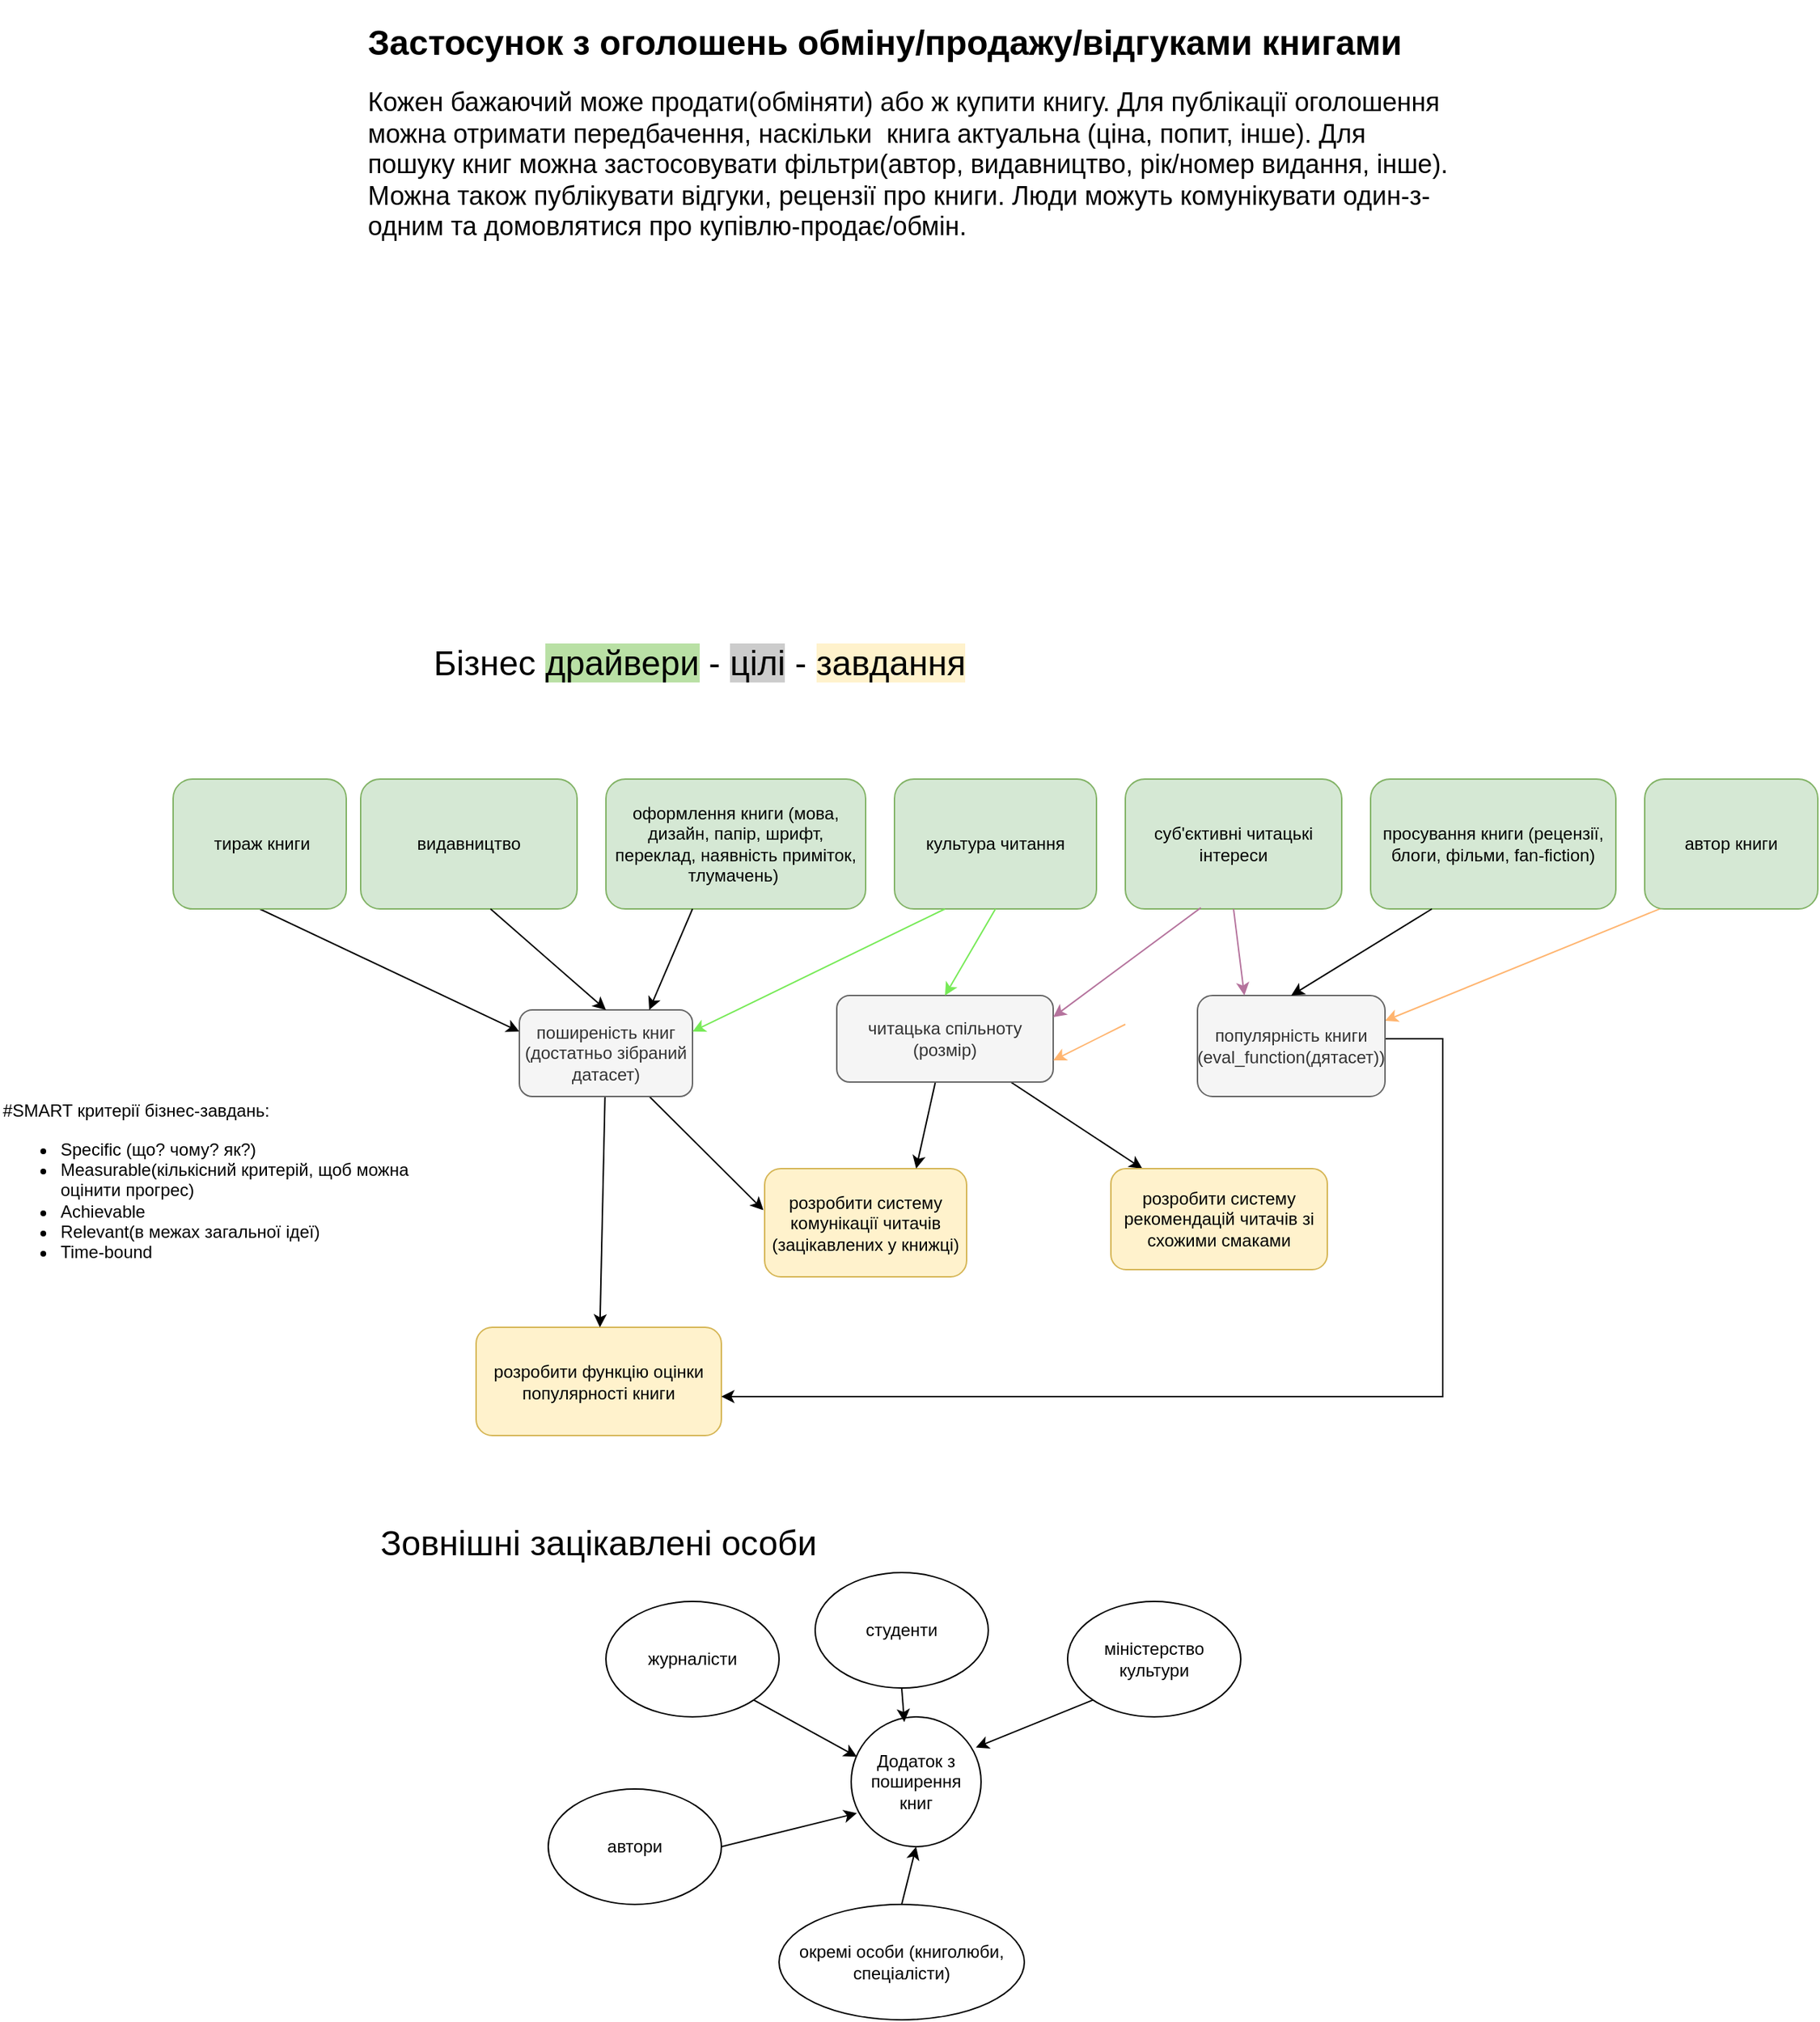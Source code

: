 <mxfile version="21.7.4" type="github">
  <diagram name="Page-1" id="qTLsOYl_WOaa5vXqDPGa">
    <mxGraphModel dx="1900" dy="542" grid="1" gridSize="10" guides="1" tooltips="1" connect="1" arrows="1" fold="1" page="1" pageScale="1" pageWidth="850" pageHeight="1100" math="0" shadow="0">
      <root>
        <mxCell id="0" />
        <mxCell id="1" parent="0" />
        <mxCell id="KkIZ0aHoOunqVcFj1HI7-1" value="&lt;h1&gt;Застосунок з оголошень обміну/продажу/відгуками книгами&lt;/h1&gt;&lt;p&gt;&lt;font style=&quot;font-size: 18px;&quot;&gt;Кожен бажаючий може продати(обміняти) або ж купити книгу. Для публікації оголошення можна отримати передбачення, наскільки&amp;nbsp; книга актуальна (ціна, попит, інше). Для пошуку книг можна застосовувати фільтри(автор, видавництво, рік/номер видання, інше). Можна також публікувати відгуки, рецензії про книги. Люди можуть комунікувати один-з-одним та домовлятися про купівлю-продає/обмін.&lt;/font&gt;&lt;/p&gt;" style="text;html=1;strokeColor=none;fillColor=none;spacing=5;spacingTop=-20;whiteSpace=wrap;overflow=hidden;rounded=0;" parent="1" vertex="1">
          <mxGeometry x="20" y="30" width="760" height="180" as="geometry" />
        </mxCell>
        <mxCell id="KkIZ0aHoOunqVcFj1HI7-14" value="#SMART критерії бізнес-завдань:&lt;br&gt;&lt;ul&gt;&lt;li&gt;Specific (що? чому? як?)&lt;/li&gt;&lt;li&gt;Measurable(кількісний критерій, щоб можна оцінити прогрес)&lt;/li&gt;&lt;li&gt;Achievable&lt;/li&gt;&lt;li&gt;Relevant(в межах загальної ідеї)&lt;/li&gt;&lt;li&gt;Time-bound&lt;/li&gt;&lt;/ul&gt;" style="text;html=1;strokeColor=none;fillColor=none;align=left;verticalAlign=middle;whiteSpace=wrap;rounded=0;" parent="1" vertex="1">
          <mxGeometry x="-230" y="790" width="310" height="110" as="geometry" />
        </mxCell>
        <mxCell id="EgW0Rb2-eSd5i68cABhf-1" value="видавництво" style="rounded=1;whiteSpace=wrap;html=1;fillColor=#d5e8d4;strokeColor=#82b366;" vertex="1" parent="1">
          <mxGeometry x="20" y="560" width="150" height="90" as="geometry" />
        </mxCell>
        <mxCell id="EgW0Rb2-eSd5i68cABhf-2" value="&amp;nbsp;культура читання&amp;nbsp;" style="rounded=1;whiteSpace=wrap;html=1;fillColor=#d5e8d4;strokeColor=#82b366;" vertex="1" parent="1">
          <mxGeometry x="390" y="560" width="140" height="90" as="geometry" />
        </mxCell>
        <mxCell id="EgW0Rb2-eSd5i68cABhf-3" value="просування книги (рецензії, блоги, фільми, fan-fiction)" style="rounded=1;whiteSpace=wrap;html=1;fillColor=#d5e8d4;strokeColor=#82b366;" vertex="1" parent="1">
          <mxGeometry x="720" y="560" width="170" height="90" as="geometry" />
        </mxCell>
        <mxCell id="EgW0Rb2-eSd5i68cABhf-18" style="rounded=0;orthogonalLoop=1;jettySize=auto;html=1;exitX=0.5;exitY=1;exitDx=0;exitDy=0;entryX=0;entryY=0.25;entryDx=0;entryDy=0;" edge="1" parent="1" source="EgW0Rb2-eSd5i68cABhf-5" target="EgW0Rb2-eSd5i68cABhf-17">
          <mxGeometry relative="1" as="geometry" />
        </mxCell>
        <mxCell id="EgW0Rb2-eSd5i68cABhf-5" value="&amp;nbsp;тираж книги" style="rounded=1;whiteSpace=wrap;html=1;fillColor=#d5e8d4;strokeColor=#82b366;" vertex="1" parent="1">
          <mxGeometry x="-110" y="560" width="120" height="90" as="geometry" />
        </mxCell>
        <mxCell id="EgW0Rb2-eSd5i68cABhf-6" value="розробити функцію оцінки популярності книги" style="rounded=1;whiteSpace=wrap;html=1;fillColor=#fff2cc;strokeColor=#d6b656;" vertex="1" parent="1">
          <mxGeometry x="100" y="940" width="170" height="75" as="geometry" />
        </mxCell>
        <mxCell id="EgW0Rb2-eSd5i68cABhf-7" value="розробити систему комунікації читачів (зацікавлених у книжці)" style="rounded=1;whiteSpace=wrap;html=1;fillColor=#fff2cc;strokeColor=#d6b656;" vertex="1" parent="1">
          <mxGeometry x="300" y="830" width="140" height="75" as="geometry" />
        </mxCell>
        <mxCell id="EgW0Rb2-eSd5i68cABhf-9" value="суб&#39;єктивні читацькі інтереси" style="rounded=1;whiteSpace=wrap;html=1;fillColor=#d5e8d4;strokeColor=#82b366;" vertex="1" parent="1">
          <mxGeometry x="550" y="560" width="150" height="90" as="geometry" />
        </mxCell>
        <mxCell id="EgW0Rb2-eSd5i68cABhf-34" style="rounded=0;orthogonalLoop=1;jettySize=auto;html=1;entryX=1;entryY=0.25;entryDx=0;entryDy=0;exitX=0.103;exitY=0.991;exitDx=0;exitDy=0;exitPerimeter=0;strokeColor=#FFB570;" edge="1" parent="1" source="EgW0Rb2-eSd5i68cABhf-11" target="EgW0Rb2-eSd5i68cABhf-15">
          <mxGeometry relative="1" as="geometry" />
        </mxCell>
        <mxCell id="EgW0Rb2-eSd5i68cABhf-11" value="автор книги" style="rounded=1;whiteSpace=wrap;html=1;fillColor=#d5e8d4;strokeColor=#82b366;" vertex="1" parent="1">
          <mxGeometry x="910" y="560" width="120" height="90" as="geometry" />
        </mxCell>
        <mxCell id="EgW0Rb2-eSd5i68cABhf-12" value="оформлення книги (мова, дизайн, папір, шрифт, переклад, наявність приміток, тлумачень)&amp;nbsp;" style="rounded=1;whiteSpace=wrap;html=1;fillColor=#d5e8d4;strokeColor=#82b366;" vertex="1" parent="1">
          <mxGeometry x="190" y="560" width="180" height="90" as="geometry" />
        </mxCell>
        <mxCell id="EgW0Rb2-eSd5i68cABhf-30" style="rounded=0;orthogonalLoop=1;jettySize=auto;html=1;" edge="1" parent="1" source="EgW0Rb2-eSd5i68cABhf-13" target="EgW0Rb2-eSd5i68cABhf-14">
          <mxGeometry relative="1" as="geometry" />
        </mxCell>
        <mxCell id="EgW0Rb2-eSd5i68cABhf-33" style="rounded=0;orthogonalLoop=1;jettySize=auto;html=1;entryX=0.75;entryY=0;entryDx=0;entryDy=0;" edge="1" parent="1" source="EgW0Rb2-eSd5i68cABhf-13" target="EgW0Rb2-eSd5i68cABhf-7">
          <mxGeometry relative="1" as="geometry" />
        </mxCell>
        <mxCell id="EgW0Rb2-eSd5i68cABhf-13" value="читацька спільноту (розмір)" style="rounded=1;whiteSpace=wrap;html=1;fillColor=#f5f5f5;fontColor=#333333;strokeColor=#666666;" vertex="1" parent="1">
          <mxGeometry x="350" y="710" width="150" height="60" as="geometry" />
        </mxCell>
        <mxCell id="EgW0Rb2-eSd5i68cABhf-14" value="розробити систему рекомендацій читачів зі схожими смаками" style="rounded=1;whiteSpace=wrap;html=1;fillColor=#fff2cc;strokeColor=#d6b656;" vertex="1" parent="1">
          <mxGeometry x="540" y="830" width="150" height="70" as="geometry" />
        </mxCell>
        <mxCell id="EgW0Rb2-eSd5i68cABhf-28" style="rounded=0;orthogonalLoop=1;jettySize=auto;html=1;edgeStyle=orthogonalEdgeStyle;" edge="1" parent="1" source="EgW0Rb2-eSd5i68cABhf-15" target="EgW0Rb2-eSd5i68cABhf-6">
          <mxGeometry relative="1" as="geometry">
            <Array as="points">
              <mxPoint x="770" y="740" />
              <mxPoint x="770" y="988" />
            </Array>
          </mxGeometry>
        </mxCell>
        <mxCell id="EgW0Rb2-eSd5i68cABhf-15" value="популярність книги (eval_function(дятасет))" style="rounded=1;whiteSpace=wrap;html=1;fillColor=#f5f5f5;strokeColor=#666666;fontColor=#333333;" vertex="1" parent="1">
          <mxGeometry x="600" y="710" width="130" height="70" as="geometry" />
        </mxCell>
        <mxCell id="EgW0Rb2-eSd5i68cABhf-27" value="" style="rounded=0;orthogonalLoop=1;jettySize=auto;html=1;" edge="1" parent="1" source="EgW0Rb2-eSd5i68cABhf-17" target="EgW0Rb2-eSd5i68cABhf-6">
          <mxGeometry relative="1" as="geometry" />
        </mxCell>
        <mxCell id="EgW0Rb2-eSd5i68cABhf-32" style="rounded=0;orthogonalLoop=1;jettySize=auto;html=1;entryX=-0.006;entryY=0.384;entryDx=0;entryDy=0;entryPerimeter=0;" edge="1" parent="1" source="EgW0Rb2-eSd5i68cABhf-17" target="EgW0Rb2-eSd5i68cABhf-7">
          <mxGeometry relative="1" as="geometry" />
        </mxCell>
        <mxCell id="EgW0Rb2-eSd5i68cABhf-17" value="поширеність книг (достатньо зібраний датасет)" style="rounded=1;whiteSpace=wrap;html=1;fillColor=#f5f5f5;fontColor=#333333;strokeColor=#666666;" vertex="1" parent="1">
          <mxGeometry x="130" y="720" width="120" height="60" as="geometry" />
        </mxCell>
        <mxCell id="EgW0Rb2-eSd5i68cABhf-19" value="" style="endArrow=classic;html=1;rounded=0;exitX=0.6;exitY=1;exitDx=0;exitDy=0;exitPerimeter=0;entryX=0.5;entryY=0;entryDx=0;entryDy=0;" edge="1" parent="1" source="EgW0Rb2-eSd5i68cABhf-1" target="EgW0Rb2-eSd5i68cABhf-17">
          <mxGeometry width="50" height="50" relative="1" as="geometry">
            <mxPoint x="270" y="770" as="sourcePoint" />
            <mxPoint x="320" y="720" as="targetPoint" />
          </mxGeometry>
        </mxCell>
        <mxCell id="EgW0Rb2-eSd5i68cABhf-20" value="" style="endArrow=classic;html=1;rounded=0;entryX=0.75;entryY=0;entryDx=0;entryDy=0;" edge="1" parent="1" target="EgW0Rb2-eSd5i68cABhf-17">
          <mxGeometry width="50" height="50" relative="1" as="geometry">
            <mxPoint x="250" y="650" as="sourcePoint" />
            <mxPoint x="280" y="720.711" as="targetPoint" />
          </mxGeometry>
        </mxCell>
        <mxCell id="EgW0Rb2-eSd5i68cABhf-21" value="" style="endArrow=classic;html=1;rounded=0;exitX=0.5;exitY=1;exitDx=0;exitDy=0;entryX=0.5;entryY=0;entryDx=0;entryDy=0;strokeColor=#77EA57;" edge="1" parent="1" source="EgW0Rb2-eSd5i68cABhf-2" target="EgW0Rb2-eSd5i68cABhf-13">
          <mxGeometry width="50" height="50" relative="1" as="geometry">
            <mxPoint x="320" y="720" as="sourcePoint" />
            <mxPoint x="370" y="670" as="targetPoint" />
          </mxGeometry>
        </mxCell>
        <mxCell id="EgW0Rb2-eSd5i68cABhf-22" value="" style="endArrow=classic;html=1;rounded=0;entryX=0.25;entryY=0;entryDx=0;entryDy=0;exitX=0.5;exitY=1;exitDx=0;exitDy=0;strokeColor=#B5739D;" edge="1" parent="1" source="EgW0Rb2-eSd5i68cABhf-9" target="EgW0Rb2-eSd5i68cABhf-15">
          <mxGeometry width="50" height="50" relative="1" as="geometry">
            <mxPoint x="610" y="650" as="sourcePoint" />
            <mxPoint x="590" y="700" as="targetPoint" />
          </mxGeometry>
        </mxCell>
        <mxCell id="EgW0Rb2-eSd5i68cABhf-23" value="" style="endArrow=classic;html=1;rounded=0;exitX=0.25;exitY=1;exitDx=0;exitDy=0;entryX=1;entryY=0.25;entryDx=0;entryDy=0;strokeColor=#77EA57;" edge="1" parent="1" source="EgW0Rb2-eSd5i68cABhf-2" target="EgW0Rb2-eSd5i68cABhf-17">
          <mxGeometry width="50" height="50" relative="1" as="geometry">
            <mxPoint x="220" y="840" as="sourcePoint" />
            <mxPoint x="270" y="790" as="targetPoint" />
          </mxGeometry>
        </mxCell>
        <mxCell id="EgW0Rb2-eSd5i68cABhf-24" value="" style="endArrow=classic;html=1;rounded=0;exitX=0.25;exitY=1;exitDx=0;exitDy=0;entryX=0.5;entryY=0;entryDx=0;entryDy=0;" edge="1" parent="1" source="EgW0Rb2-eSd5i68cABhf-3" target="EgW0Rb2-eSd5i68cABhf-15">
          <mxGeometry width="50" height="50" relative="1" as="geometry">
            <mxPoint x="490" y="820" as="sourcePoint" />
            <mxPoint x="540" y="770" as="targetPoint" />
          </mxGeometry>
        </mxCell>
        <mxCell id="EgW0Rb2-eSd5i68cABhf-25" value="" style="endArrow=classic;html=1;rounded=0;exitX=0.349;exitY=0.991;exitDx=0;exitDy=0;exitPerimeter=0;entryX=1;entryY=0.25;entryDx=0;entryDy=0;strokeColor=#B5739D;" edge="1" parent="1" source="EgW0Rb2-eSd5i68cABhf-9" target="EgW0Rb2-eSd5i68cABhf-13">
          <mxGeometry width="50" height="50" relative="1" as="geometry">
            <mxPoint x="550" y="750" as="sourcePoint" />
            <mxPoint x="600" y="700" as="targetPoint" />
          </mxGeometry>
        </mxCell>
        <mxCell id="EgW0Rb2-eSd5i68cABhf-36" value="" style="endArrow=classic;html=1;rounded=0;entryX=1;entryY=0.75;entryDx=0;entryDy=0;strokeColor=#FFB570;" edge="1" parent="1" target="EgW0Rb2-eSd5i68cABhf-13">
          <mxGeometry width="50" height="50" relative="1" as="geometry">
            <mxPoint x="550" y="730" as="sourcePoint" />
            <mxPoint x="590" y="729.5" as="targetPoint" />
          </mxGeometry>
        </mxCell>
        <mxCell id="EgW0Rb2-eSd5i68cABhf-37" value="Додаток з поширення книг" style="ellipse;whiteSpace=wrap;html=1;aspect=fixed;" vertex="1" parent="1">
          <mxGeometry x="360" y="1210" width="90" height="90" as="geometry" />
        </mxCell>
        <mxCell id="EgW0Rb2-eSd5i68cABhf-48" style="rounded=0;orthogonalLoop=1;jettySize=auto;html=1;exitX=1;exitY=1;exitDx=0;exitDy=0;entryX=0.044;entryY=0.307;entryDx=0;entryDy=0;entryPerimeter=0;" edge="1" parent="1" source="EgW0Rb2-eSd5i68cABhf-38" target="EgW0Rb2-eSd5i68cABhf-37">
          <mxGeometry relative="1" as="geometry" />
        </mxCell>
        <mxCell id="EgW0Rb2-eSd5i68cABhf-38" value="журналісти" style="ellipse;whiteSpace=wrap;html=1;" vertex="1" parent="1">
          <mxGeometry x="190" y="1130" width="120" height="80" as="geometry" />
        </mxCell>
        <mxCell id="EgW0Rb2-eSd5i68cABhf-49" style="rounded=0;orthogonalLoop=1;jettySize=auto;html=1;exitX=0.5;exitY=1;exitDx=0;exitDy=0;entryX=0.409;entryY=0.04;entryDx=0;entryDy=0;entryPerimeter=0;" edge="1" parent="1" source="EgW0Rb2-eSd5i68cABhf-39" target="EgW0Rb2-eSd5i68cABhf-37">
          <mxGeometry relative="1" as="geometry" />
        </mxCell>
        <mxCell id="EgW0Rb2-eSd5i68cABhf-39" value="студенти" style="ellipse;whiteSpace=wrap;html=1;" vertex="1" parent="1">
          <mxGeometry x="335" y="1110" width="120" height="80" as="geometry" />
        </mxCell>
        <mxCell id="EgW0Rb2-eSd5i68cABhf-50" style="rounded=0;orthogonalLoop=1;jettySize=auto;html=1;exitX=0;exitY=1;exitDx=0;exitDy=0;entryX=0.96;entryY=0.236;entryDx=0;entryDy=0;entryPerimeter=0;" edge="1" parent="1" source="EgW0Rb2-eSd5i68cABhf-40" target="EgW0Rb2-eSd5i68cABhf-37">
          <mxGeometry relative="1" as="geometry" />
        </mxCell>
        <mxCell id="EgW0Rb2-eSd5i68cABhf-40" value="міністерство культури" style="ellipse;whiteSpace=wrap;html=1;" vertex="1" parent="1">
          <mxGeometry x="510" y="1130" width="120" height="80" as="geometry" />
        </mxCell>
        <mxCell id="EgW0Rb2-eSd5i68cABhf-52" style="rounded=0;orthogonalLoop=1;jettySize=auto;html=1;exitX=1;exitY=0.5;exitDx=0;exitDy=0;entryX=0.044;entryY=0.742;entryDx=0;entryDy=0;entryPerimeter=0;" edge="1" parent="1" source="EgW0Rb2-eSd5i68cABhf-41" target="EgW0Rb2-eSd5i68cABhf-37">
          <mxGeometry relative="1" as="geometry" />
        </mxCell>
        <mxCell id="EgW0Rb2-eSd5i68cABhf-41" value="автори" style="ellipse;whiteSpace=wrap;html=1;" vertex="1" parent="1">
          <mxGeometry x="150" y="1260" width="120" height="80" as="geometry" />
        </mxCell>
        <mxCell id="EgW0Rb2-eSd5i68cABhf-51" style="rounded=0;orthogonalLoop=1;jettySize=auto;html=1;exitX=0.5;exitY=0;exitDx=0;exitDy=0;entryX=0.5;entryY=1;entryDx=0;entryDy=0;" edge="1" parent="1" source="EgW0Rb2-eSd5i68cABhf-42" target="EgW0Rb2-eSd5i68cABhf-37">
          <mxGeometry relative="1" as="geometry" />
        </mxCell>
        <mxCell id="EgW0Rb2-eSd5i68cABhf-42" value="окремі особи (книголюби, спеціалісти)" style="ellipse;whiteSpace=wrap;html=1;" vertex="1" parent="1">
          <mxGeometry x="310" y="1340" width="170" height="80" as="geometry" />
        </mxCell>
        <mxCell id="EgW0Rb2-eSd5i68cABhf-45" value="&lt;font style=&quot;font-size: 24px;&quot;&gt;Зовнішні зацікавлені особи&lt;/font&gt;" style="text;html=1;strokeColor=none;fillColor=none;align=center;verticalAlign=middle;whiteSpace=wrap;rounded=0;" vertex="1" parent="1">
          <mxGeometry x="20" y="1070" width="330" height="40" as="geometry" />
        </mxCell>
        <mxCell id="EgW0Rb2-eSd5i68cABhf-54" value="&lt;font style=&quot;font-size: 24px;&quot;&gt;Бізнес &lt;span style=&quot;background-color: rgb(185, 224, 165);&quot;&gt;драйвери&lt;/span&gt; - &lt;span style=&quot;background-color: rgb(204, 204, 204);&quot;&gt;цілі&lt;/span&gt; - &lt;span style=&quot;background-color: rgb(255, 242, 204);&quot;&gt;завдання&lt;/span&gt;&lt;/font&gt;" style="text;html=1;strokeColor=none;fillColor=none;align=center;verticalAlign=middle;whiteSpace=wrap;rounded=0;" vertex="1" parent="1">
          <mxGeometry x="40" y="460" width="430" height="40" as="geometry" />
        </mxCell>
      </root>
    </mxGraphModel>
  </diagram>
</mxfile>

